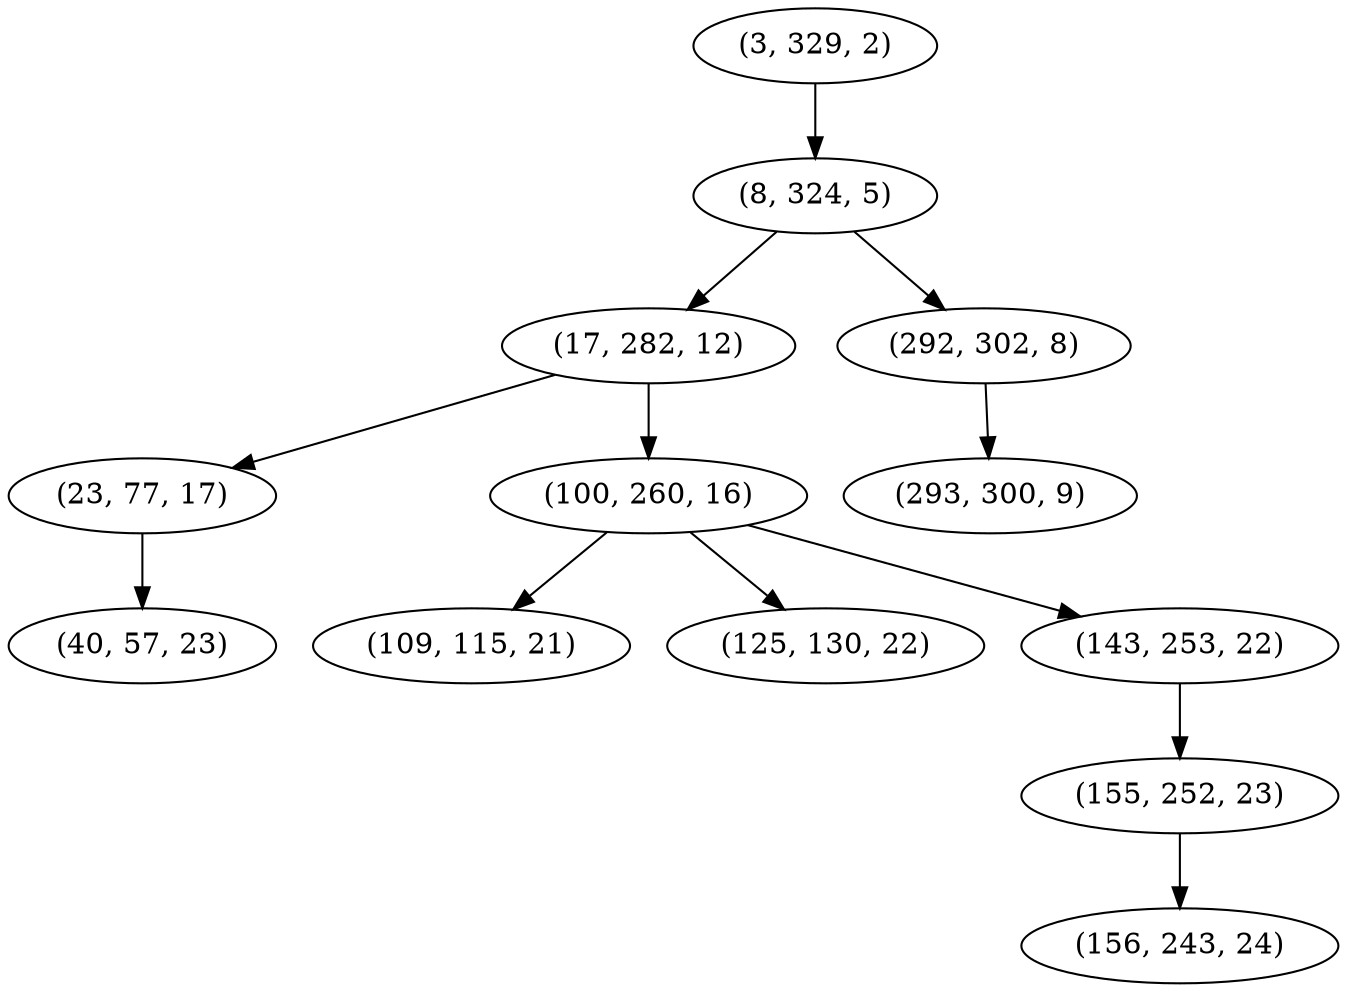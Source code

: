 digraph tree {
    "(3, 329, 2)";
    "(8, 324, 5)";
    "(17, 282, 12)";
    "(23, 77, 17)";
    "(40, 57, 23)";
    "(100, 260, 16)";
    "(109, 115, 21)";
    "(125, 130, 22)";
    "(143, 253, 22)";
    "(155, 252, 23)";
    "(156, 243, 24)";
    "(292, 302, 8)";
    "(293, 300, 9)";
    "(3, 329, 2)" -> "(8, 324, 5)";
    "(8, 324, 5)" -> "(17, 282, 12)";
    "(8, 324, 5)" -> "(292, 302, 8)";
    "(17, 282, 12)" -> "(23, 77, 17)";
    "(17, 282, 12)" -> "(100, 260, 16)";
    "(23, 77, 17)" -> "(40, 57, 23)";
    "(100, 260, 16)" -> "(109, 115, 21)";
    "(100, 260, 16)" -> "(125, 130, 22)";
    "(100, 260, 16)" -> "(143, 253, 22)";
    "(143, 253, 22)" -> "(155, 252, 23)";
    "(155, 252, 23)" -> "(156, 243, 24)";
    "(292, 302, 8)" -> "(293, 300, 9)";
}
